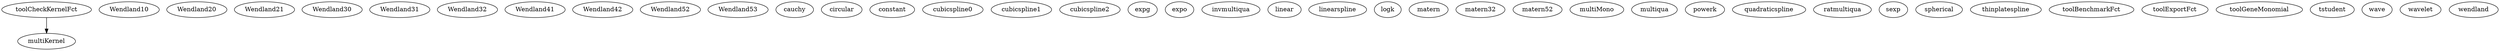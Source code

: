 /* Created by mdot for Matlab */
digraph m2html {
  toolCheckKernelFct -> multiKernel;

  Wendland10 [URL="Wendland10.html"];
  Wendland20 [URL="Wendland20.html"];
  Wendland21 [URL="Wendland21.html"];
  Wendland30 [URL="Wendland30.html"];
  Wendland31 [URL="Wendland31.html"];
  Wendland32 [URL="Wendland32.html"];
  Wendland41 [URL="Wendland41.html"];
  Wendland42 [URL="Wendland42.html"];
  Wendland52 [URL="Wendland52.html"];
  Wendland53 [URL="Wendland53.html"];
  cauchy [URL="cauchy.html"];
  circular [URL="circular.html"];
  constant [URL="constant.html"];
  cubicspline0 [URL="cubicspline0.html"];
  cubicspline1 [URL="cubicspline1.html"];
  cubicspline2 [URL="cubicspline2.html"];
  expg [URL="expg.html"];
  expo [URL="expo.html"];
  invmultiqua [URL="invmultiqua.html"];
  linear [URL="linear.html"];
  linearspline [URL="linearspline.html"];
  logk [URL="logk.html"];
  matern [URL="matern.html"];
  matern32 [URL="matern32.html"];
  matern52 [URL="matern52.html"];
  multiKernel [URL="multiKernel.html"];
  multiMono [URL="multiMono.html"];
  multiqua [URL="multiqua.html"];
  powerk [URL="powerk.html"];
  quadraticspline [URL="quadraticspline.html"];
  ratmultiqua [URL="ratmultiqua.html"];
  sexp [URL="sexp.html"];
  spherical [URL="spherical.html"];
  thinplatespline [URL="thinplatespline.html"];
  toolBenchmarkFct [URL="toolBenchmarkFct.html"];
  toolCheckKernelFct [URL="toolCheckKernelFct.html"];
  toolExportFct [URL="toolExportFct.html"];
  toolGeneMonomial [URL="toolGeneMonomial.html"];
  tstudent [URL="tstudent.html"];
  wave [URL="wave.html"];
  wavelet [URL="wavelet.html"];
  wendland [URL="wendland.html"];
}